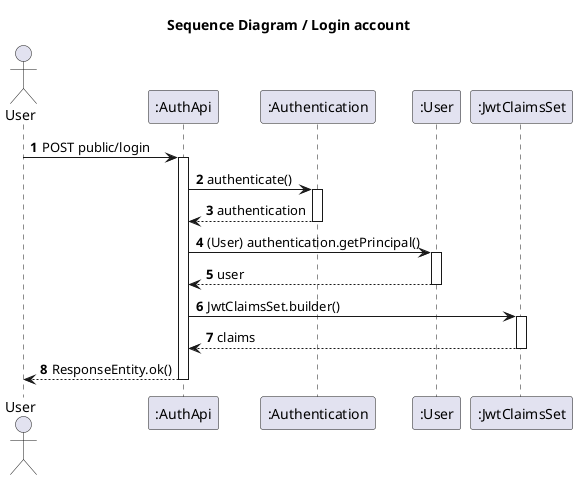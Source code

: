 @startuml
'https://plantuml.com/sequence-diagram
autoactivate on
autonumber
title  Sequence Diagram / Login account

autonumber

actor "User" as Ac
participant ":AuthApi" as Auth
participant ":Authentication" as Auth2
participant ":User" as User
participant ":JwtClaimsSet" as Jwt


Ac->Auth:POST public/login
Auth->Auth2:authenticate()
Auth2-->Auth:authentication
Auth->User:(User) authentication.getPrincipal()
User-->Auth:user
Auth->Jwt:JwtClaimsSet.builder()
Jwt-->Auth:claims
Auth-->Ac:ResponseEntity.ok()











@enduml